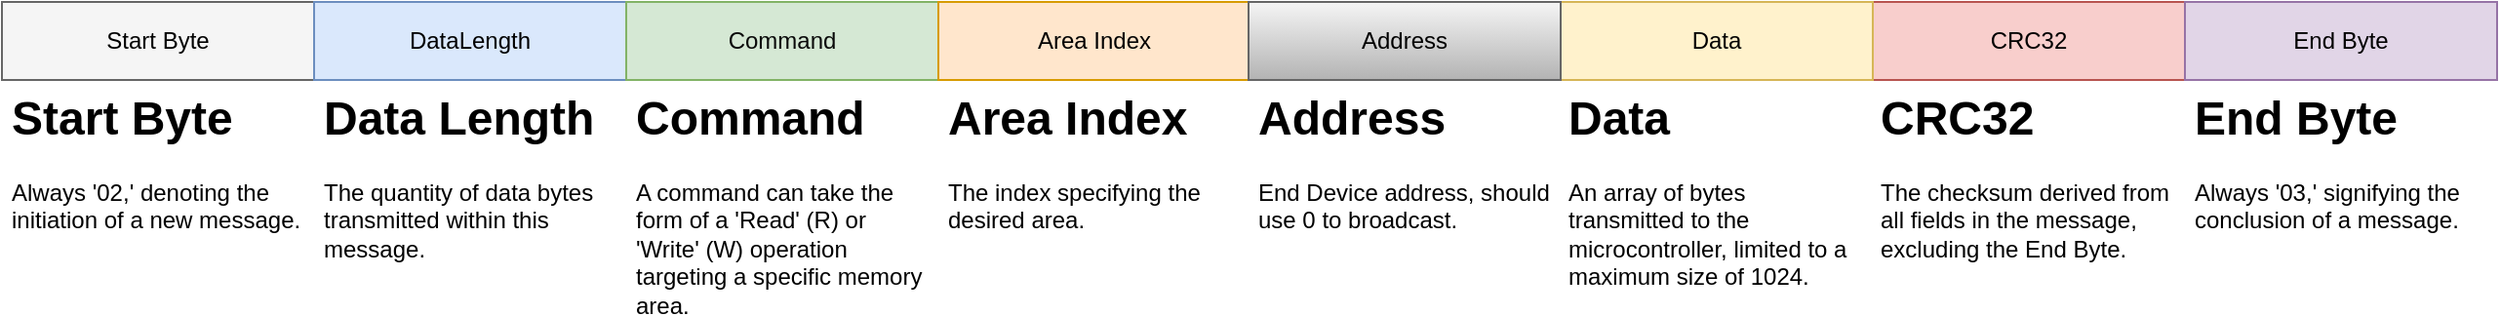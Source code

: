 <mxfile>
    <diagram name="Page-1" id="2UVJwezaMy-HFesn9aP-">
        <mxGraphModel dx="1076" dy="344" grid="1" gridSize="10" guides="1" tooltips="1" connect="1" arrows="1" fold="1" page="1" pageScale="1" pageWidth="850" pageHeight="1100" math="0" shadow="0">
            <root>
                <mxCell id="0"/>
                <mxCell id="1" parent="0"/>
                <mxCell id="0ZeKftdlAWQwIlu2NuAj-3" value="Start Byte" style="rounded=0;whiteSpace=wrap;html=1;fillColor=#f5f5f5;strokeColor=#666666;fontColor=#000000;" parent="1" vertex="1">
                    <mxGeometry x="120" y="80" width="160" height="40" as="geometry"/>
                </mxCell>
                <mxCell id="0ZeKftdlAWQwIlu2NuAj-4" value="DataLength" style="rounded=0;whiteSpace=wrap;html=1;fillColor=#dae8fc;strokeColor=#6c8ebf;fontColor=#000000;" parent="1" vertex="1">
                    <mxGeometry x="280" y="80" width="160" height="40" as="geometry"/>
                </mxCell>
                <mxCell id="0ZeKftdlAWQwIlu2NuAj-5" value="Command" style="rounded=0;whiteSpace=wrap;html=1;fillColor=#d5e8d4;strokeColor=#82b366;fontColor=#0a0a0a;" parent="1" vertex="1">
                    <mxGeometry x="440" y="80" width="160" height="40" as="geometry"/>
                </mxCell>
                <mxCell id="0ZeKftdlAWQwIlu2NuAj-6" value="Area Index" style="rounded=0;whiteSpace=wrap;html=1;fillColor=#ffe6cc;strokeColor=#d79b00;fontColor=#000000;" parent="1" vertex="1">
                    <mxGeometry x="600" y="80" width="160" height="40" as="geometry"/>
                </mxCell>
                <mxCell id="0ZeKftdlAWQwIlu2NuAj-10" value="CRC32" style="rounded=0;whiteSpace=wrap;html=1;fillColor=#f8cecc;strokeColor=#b85450;fontColor=#000000;" parent="1" vertex="1">
                    <mxGeometry x="1079" y="80" width="160" height="40" as="geometry"/>
                </mxCell>
                <mxCell id="0ZeKftdlAWQwIlu2NuAj-11" value="&lt;h1&gt;Start Byte&lt;br&gt;&lt;/h1&gt;&lt;p&gt;Always '02,' denoting the initiation of a new message.&lt;/p&gt;" style="text;html=1;strokeColor=none;fillColor=none;spacing=5;spacingTop=-20;whiteSpace=wrap;overflow=hidden;rounded=0;" parent="1" vertex="1">
                    <mxGeometry x="120" y="120" width="160" height="120" as="geometry"/>
                </mxCell>
                <mxCell id="0ZeKftdlAWQwIlu2NuAj-12" value="End Byte" style="rounded=0;whiteSpace=wrap;html=1;fillColor=#e1d5e7;strokeColor=#9673a6;fontColor=#000000;" parent="1" vertex="1">
                    <mxGeometry x="1239" y="80" width="160" height="40" as="geometry"/>
                </mxCell>
                <mxCell id="0ZeKftdlAWQwIlu2NuAj-13" value="&lt;h1&gt;Data Length&lt;br&gt;&lt;/h1&gt;&lt;p&gt;The quantity of data bytes transmitted within this message.&lt;/p&gt;" style="text;html=1;strokeColor=none;fillColor=none;spacing=5;spacingTop=-20;whiteSpace=wrap;overflow=hidden;rounded=0;" parent="1" vertex="1">
                    <mxGeometry x="280" y="120" width="160" height="120" as="geometry"/>
                </mxCell>
                <mxCell id="0ZeKftdlAWQwIlu2NuAj-14" value="&lt;h1&gt;Command&lt;/h1&gt;&lt;div&gt;A command can take the form of a 'Read' (R) or 'Write' (W) operation targeting a specific memory area.&lt;/div&gt;" style="text;html=1;strokeColor=none;fillColor=none;spacing=5;spacingTop=-20;whiteSpace=wrap;overflow=hidden;rounded=0;" parent="1" vertex="1">
                    <mxGeometry x="440" y="120" width="160" height="120" as="geometry"/>
                </mxCell>
                <mxCell id="0ZeKftdlAWQwIlu2NuAj-15" value="&lt;h1&gt;Area Index&lt;br&gt;&lt;/h1&gt;&lt;div&gt;The index specifying the desired area.&lt;br&gt;&lt;/div&gt;" style="text;html=1;strokeColor=none;fillColor=none;spacing=5;spacingTop=-20;whiteSpace=wrap;overflow=hidden;rounded=0;" parent="1" vertex="1">
                    <mxGeometry x="600" y="120" width="160" height="120" as="geometry"/>
                </mxCell>
                <mxCell id="0ZeKftdlAWQwIlu2NuAj-16" value="Data" style="rounded=0;whiteSpace=wrap;html=1;glass=0;shadow=0;fillColor=#fff2cc;strokeColor=#d6b656;fontColor=#000000;" parent="1" vertex="1">
                    <mxGeometry x="919" y="80" width="160" height="40" as="geometry"/>
                </mxCell>
                <mxCell id="0ZeKftdlAWQwIlu2NuAj-17" value="&lt;h1&gt;Data&lt;br&gt;&lt;/h1&gt;&lt;div&gt;An array of bytes transmitted to the microcontroller, limited to a maximum size of 1024.&lt;/div&gt;" style="text;html=1;strokeColor=none;fillColor=none;spacing=5;spacingTop=-20;whiteSpace=wrap;overflow=hidden;rounded=0;" parent="1" vertex="1">
                    <mxGeometry x="918" y="120" width="160" height="120" as="geometry"/>
                </mxCell>
                <mxCell id="0ZeKftdlAWQwIlu2NuAj-20" value="&lt;h1&gt;CRC32&lt;br&gt;&lt;/h1&gt;The checksum derived from all fields in the message, excluding the End Byte." style="text;html=1;strokeColor=none;fillColor=none;spacing=5;spacingTop=-20;whiteSpace=wrap;overflow=hidden;rounded=0;" parent="1" vertex="1">
                    <mxGeometry x="1078" y="120" width="160" height="120" as="geometry"/>
                </mxCell>
                <mxCell id="0ZeKftdlAWQwIlu2NuAj-21" value="&lt;h1&gt;End Byte&lt;br&gt;&lt;/h1&gt;&lt;div&gt;Always '03,' signifying the conclusion of a message.&lt;/div&gt;" style="text;html=1;strokeColor=none;fillColor=none;spacing=5;spacingTop=-20;whiteSpace=wrap;overflow=hidden;rounded=0;" parent="1" vertex="1">
                    <mxGeometry x="1239" y="120" width="160" height="120" as="geometry"/>
                </mxCell>
                <mxCell id="3" value="Address" style="rounded=0;whiteSpace=wrap;html=1;fillColor=#f5f5f5;gradientColor=#b3b3b3;strokeColor=#666666;fontColor=#000000;" vertex="1" parent="1">
                    <mxGeometry x="759" y="80" width="160" height="40" as="geometry"/>
                </mxCell>
                <mxCell id="4" value="&lt;h1&gt;Address&lt;br&gt;&lt;/h1&gt;&lt;div&gt;End Device address, should use 0 to broadcast.&lt;br&gt;&lt;/div&gt;" style="text;html=1;strokeColor=none;fillColor=none;spacing=5;spacingTop=-20;whiteSpace=wrap;overflow=hidden;rounded=0;" vertex="1" parent="1">
                    <mxGeometry x="759" y="120" width="160" height="120" as="geometry"/>
                </mxCell>
            </root>
        </mxGraphModel>
    </diagram>
</mxfile>